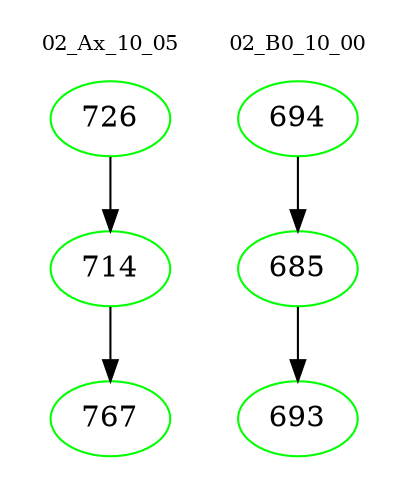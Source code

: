 digraph{
subgraph cluster_0 {
color = white
label = "02_Ax_10_05";
fontsize=10;
T0_726 [label="726", color="green"]
T0_726 -> T0_714 [color="black"]
T0_714 [label="714", color="green"]
T0_714 -> T0_767 [color="black"]
T0_767 [label="767", color="green"]
}
subgraph cluster_1 {
color = white
label = "02_B0_10_00";
fontsize=10;
T1_694 [label="694", color="green"]
T1_694 -> T1_685 [color="black"]
T1_685 [label="685", color="green"]
T1_685 -> T1_693 [color="black"]
T1_693 [label="693", color="green"]
}
}
